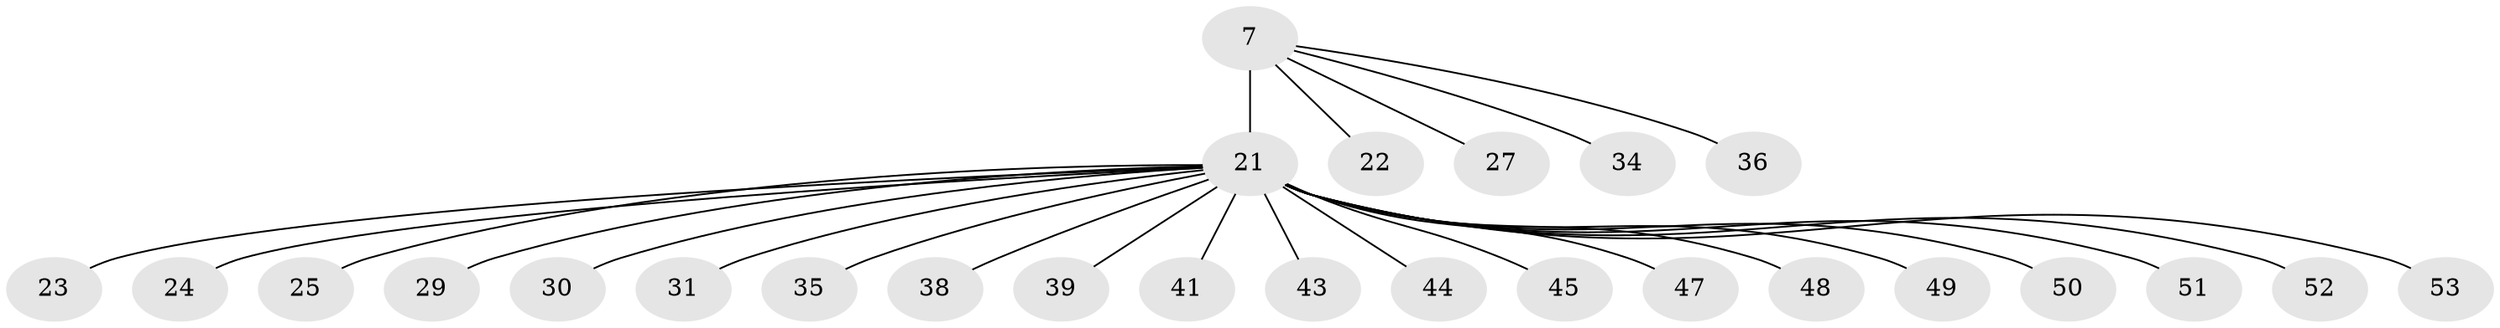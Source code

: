 // original degree distribution, {4: 0.07547169811320754, 7: 0.05660377358490566, 6: 0.03773584905660377, 3: 0.05660377358490566, 8: 0.03773584905660377, 2: 0.16981132075471697, 1: 0.5660377358490566}
// Generated by graph-tools (version 1.1) at 2025/55/03/09/25 04:55:49]
// undirected, 26 vertices, 25 edges
graph export_dot {
graph [start="1"]
  node [color=gray90,style=filled];
  7 [super="+1+4"];
  21 [super="+13+2+6+11+16+17"];
  22;
  23;
  24 [super="+14"];
  25;
  27 [super="+19"];
  29 [super="+28"];
  30;
  31;
  34;
  35;
  36 [super="+26"];
  38;
  39 [super="+18"];
  41;
  43 [super="+20+37"];
  44;
  45;
  47;
  48 [super="+33"];
  49;
  50;
  51;
  52;
  53 [super="+42+46"];
  7 -- 34;
  7 -- 21 [weight=10];
  7 -- 22;
  7 -- 27;
  7 -- 36;
  21 -- 35;
  21 -- 38;
  21 -- 44;
  21 -- 31;
  21 -- 51;
  21 -- 23;
  21 -- 41;
  21 -- 49;
  21 -- 50;
  21 -- 25;
  21 -- 47;
  21 -- 52;
  21 -- 45;
  21 -- 30;
  21 -- 24;
  21 -- 43;
  21 -- 39;
  21 -- 29;
  21 -- 48;
  21 -- 53;
}
